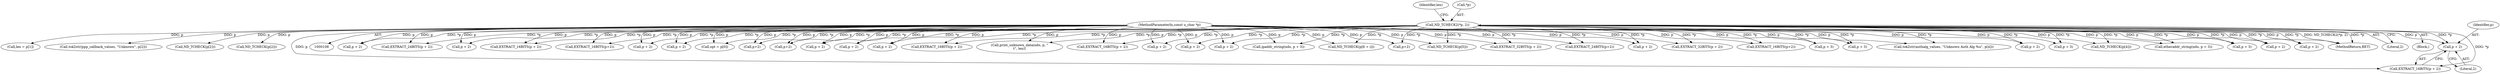 digraph "0_tcpdump_7029d15f148ef24bb7c6668bc640f5470d085e5a_2@pointer" {
"1000371" [label="(Call,p + 2)"];
"1000110" [label="(MethodParameterIn,const u_char *p)"];
"1000121" [label="(Call,ND_TCHECK2(*p, 2))"];
"1000271" [label="(Call,ND_TCHECK(p[6 + i]))"];
"1000240" [label="(Call,p + 2)"];
"1000239" [label="(Call,EXTRACT_24BITS(p + 2))"];
"1000371" [label="(Call,p + 2)"];
"1000125" [label="(Call,len = p[1])"];
"1000564" [label="(Call,p + 2)"];
"1000311" [label="(Call,EXTRACT_16BITS(p + 2))"];
"1000429" [label="(Call,EXTRACT_16BITS(p+2))"];
"1000490" [label="(Call,p + 2)"];
"1000554" [label="(Call,p + 2)"];
"1000130" [label="(Call,opt = p[0])"];
"1000376" [label="(Call,p+2)"];
"1000430" [label="(Call,p+2)"];
"1000124" [label="(Literal,2)"];
"1000373" [label="(Literal,2)"];
"1000222" [label="(Call,p + 2)"];
"1000372" [label="(Identifier,p)"];
"1000340" [label="(Call,p + 2)"];
"1000423" [label="(Call,p + 2)"];
"1000499" [label="(Call,EXTRACT_16BITS(p + 2))"];
"1000530" [label="(Call,tok2str(ppp_callback_values, \"Unknown\", p[2]))"];
"1000403" [label="(Call,print_unknown_data(ndo, p, \"\n\t\", len))"];
"1000563" [label="(Call,EXTRACT_16BITS(p + 2))"];
"1000330" [label="(Call,p + 2)"];
"1000302" [label="(Call,p + 2)"];
"1000520" [label="(Call,ND_TCHECK(p[2]))"];
"1000580" [label="(Call,ND_TCHECK(p[2]))"];
"1000312" [label="(Call,p + 2)"];
"1000624" [label="(Call,ipaddr_string(ndo, p + 3))"];
"1000236" [label="(Call,p+2)"];
"1000243" [label="(Call,ND_TCHECK(p[5]))"];
"1000339" [label="(Call,EXTRACT_32BITS(p + 2))"];
"1000112" [label="(Block,)"];
"1000370" [label="(Call,EXTRACT_16BITS(p + 2))"];
"1000235" [label="(Call,EXTRACT_24BITS(p+2))"];
"1000358" [label="(Call,p + 2)"];
"1000121" [label="(Call,ND_TCHECK2(*p, 2))"];
"1000467" [label="(Call,EXTRACT_32BITS(p + 2))"];
"1000375" [label="(Call,EXTRACT_16BITS(p+2))"];
"1000626" [label="(Call,p + 3)"];
"1000126" [label="(Identifier,len)"];
"1000655" [label="(Call,p + 3)"];
"1000390" [label="(Call,tok2str(authalg_values, \"Unknown Auth Alg %u\", p[4]))"];
"1000745" [label="(MethodReturn,RET)"];
"1000500" [label="(Call,p + 2)"];
"1000644" [label="(Call,p + 3)"];
"1000122" [label="(Call,*p)"];
"1000110" [label="(MethodParameterIn,const u_char *p)"];
"1000381" [label="(Call,ND_TCHECK(p[4]))"];
"1000653" [label="(Call,etheraddr_string(ndo, p + 3))"];
"1000615" [label="(Call,p + 3)"];
"1000468" [label="(Call,p + 2)"];
"1000458" [label="(Call,p + 2)"];
"1000371" -> "1000370"  [label="AST: "];
"1000371" -> "1000373"  [label="CFG: "];
"1000372" -> "1000371"  [label="AST: "];
"1000373" -> "1000371"  [label="AST: "];
"1000370" -> "1000371"  [label="CFG: "];
"1000110" -> "1000371"  [label="DDG: p"];
"1000121" -> "1000371"  [label="DDG: *p"];
"1000110" -> "1000108"  [label="AST: "];
"1000110" -> "1000745"  [label="DDG: p"];
"1000110" -> "1000125"  [label="DDG: p"];
"1000110" -> "1000130"  [label="DDG: p"];
"1000110" -> "1000222"  [label="DDG: p"];
"1000110" -> "1000235"  [label="DDG: p"];
"1000110" -> "1000236"  [label="DDG: p"];
"1000110" -> "1000239"  [label="DDG: p"];
"1000110" -> "1000240"  [label="DDG: p"];
"1000110" -> "1000243"  [label="DDG: p"];
"1000110" -> "1000271"  [label="DDG: p"];
"1000110" -> "1000302"  [label="DDG: p"];
"1000110" -> "1000311"  [label="DDG: p"];
"1000110" -> "1000312"  [label="DDG: p"];
"1000110" -> "1000330"  [label="DDG: p"];
"1000110" -> "1000339"  [label="DDG: p"];
"1000110" -> "1000340"  [label="DDG: p"];
"1000110" -> "1000358"  [label="DDG: p"];
"1000110" -> "1000370"  [label="DDG: p"];
"1000110" -> "1000375"  [label="DDG: p"];
"1000110" -> "1000376"  [label="DDG: p"];
"1000110" -> "1000381"  [label="DDG: p"];
"1000110" -> "1000390"  [label="DDG: p"];
"1000110" -> "1000403"  [label="DDG: p"];
"1000110" -> "1000423"  [label="DDG: p"];
"1000110" -> "1000429"  [label="DDG: p"];
"1000110" -> "1000430"  [label="DDG: p"];
"1000110" -> "1000458"  [label="DDG: p"];
"1000110" -> "1000467"  [label="DDG: p"];
"1000110" -> "1000468"  [label="DDG: p"];
"1000110" -> "1000490"  [label="DDG: p"];
"1000110" -> "1000499"  [label="DDG: p"];
"1000110" -> "1000500"  [label="DDG: p"];
"1000110" -> "1000520"  [label="DDG: p"];
"1000110" -> "1000530"  [label="DDG: p"];
"1000110" -> "1000554"  [label="DDG: p"];
"1000110" -> "1000563"  [label="DDG: p"];
"1000110" -> "1000564"  [label="DDG: p"];
"1000110" -> "1000580"  [label="DDG: p"];
"1000110" -> "1000615"  [label="DDG: p"];
"1000110" -> "1000624"  [label="DDG: p"];
"1000110" -> "1000626"  [label="DDG: p"];
"1000110" -> "1000644"  [label="DDG: p"];
"1000110" -> "1000653"  [label="DDG: p"];
"1000110" -> "1000655"  [label="DDG: p"];
"1000121" -> "1000112"  [label="AST: "];
"1000121" -> "1000124"  [label="CFG: "];
"1000122" -> "1000121"  [label="AST: "];
"1000124" -> "1000121"  [label="AST: "];
"1000126" -> "1000121"  [label="CFG: "];
"1000121" -> "1000745"  [label="DDG: ND_TCHECK2(*p, 2)"];
"1000121" -> "1000745"  [label="DDG: *p"];
"1000121" -> "1000130"  [label="DDG: *p"];
"1000121" -> "1000222"  [label="DDG: *p"];
"1000121" -> "1000235"  [label="DDG: *p"];
"1000121" -> "1000236"  [label="DDG: *p"];
"1000121" -> "1000239"  [label="DDG: *p"];
"1000121" -> "1000240"  [label="DDG: *p"];
"1000121" -> "1000243"  [label="DDG: *p"];
"1000121" -> "1000271"  [label="DDG: *p"];
"1000121" -> "1000302"  [label="DDG: *p"];
"1000121" -> "1000311"  [label="DDG: *p"];
"1000121" -> "1000312"  [label="DDG: *p"];
"1000121" -> "1000330"  [label="DDG: *p"];
"1000121" -> "1000339"  [label="DDG: *p"];
"1000121" -> "1000340"  [label="DDG: *p"];
"1000121" -> "1000358"  [label="DDG: *p"];
"1000121" -> "1000370"  [label="DDG: *p"];
"1000121" -> "1000375"  [label="DDG: *p"];
"1000121" -> "1000376"  [label="DDG: *p"];
"1000121" -> "1000381"  [label="DDG: *p"];
"1000121" -> "1000390"  [label="DDG: *p"];
"1000121" -> "1000403"  [label="DDG: *p"];
"1000121" -> "1000423"  [label="DDG: *p"];
"1000121" -> "1000429"  [label="DDG: *p"];
"1000121" -> "1000430"  [label="DDG: *p"];
"1000121" -> "1000458"  [label="DDG: *p"];
"1000121" -> "1000467"  [label="DDG: *p"];
"1000121" -> "1000468"  [label="DDG: *p"];
"1000121" -> "1000490"  [label="DDG: *p"];
"1000121" -> "1000499"  [label="DDG: *p"];
"1000121" -> "1000500"  [label="DDG: *p"];
"1000121" -> "1000554"  [label="DDG: *p"];
"1000121" -> "1000563"  [label="DDG: *p"];
"1000121" -> "1000564"  [label="DDG: *p"];
"1000121" -> "1000615"  [label="DDG: *p"];
"1000121" -> "1000624"  [label="DDG: *p"];
"1000121" -> "1000626"  [label="DDG: *p"];
"1000121" -> "1000644"  [label="DDG: *p"];
"1000121" -> "1000653"  [label="DDG: *p"];
"1000121" -> "1000655"  [label="DDG: *p"];
}
